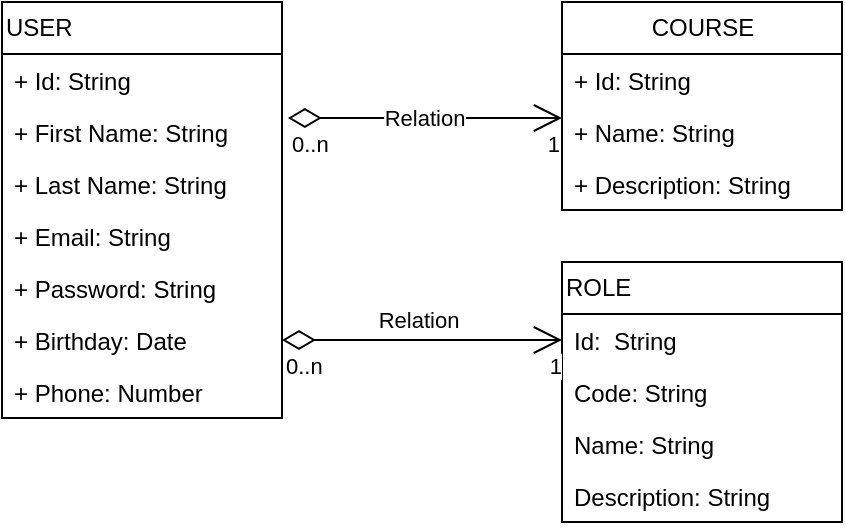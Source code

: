<mxfile version="14.5.0" type="github">
  <diagram id="d46fPLDRwOctNH4DnskL" name="Page-1">
    <mxGraphModel dx="2946" dy="1160" grid="1" gridSize="10" guides="1" tooltips="1" connect="1" arrows="1" fold="1" page="1" pageScale="1" pageWidth="850" pageHeight="1100" math="0" shadow="0">
      <root>
        <mxCell id="0" />
        <mxCell id="1" parent="0" />
        <mxCell id="MNTZzaateTjS7bNETzfV-52" value="ROLE" style="swimlane;fontStyle=0;childLayout=stackLayout;horizontal=1;startSize=26;fillColor=none;horizontalStack=0;resizeParent=1;resizeParentMax=0;resizeLast=0;collapsible=1;marginBottom=0;rounded=0;strokeWidth=1;align=left;html=1;" vertex="1" parent="1">
          <mxGeometry x="511" y="530" width="140" height="130" as="geometry">
            <mxRectangle x="400" y="740" width="90" height="26" as="alternateBounds" />
          </mxGeometry>
        </mxCell>
        <mxCell id="MNTZzaateTjS7bNETzfV-53" value="Id:  String" style="text;strokeColor=none;fillColor=none;align=left;verticalAlign=top;spacingLeft=4;spacingRight=4;overflow=hidden;rotatable=0;points=[[0,0.5],[1,0.5]];portConstraint=eastwest;" vertex="1" parent="MNTZzaateTjS7bNETzfV-52">
          <mxGeometry y="26" width="140" height="26" as="geometry" />
        </mxCell>
        <mxCell id="MNTZzaateTjS7bNETzfV-54" value="Code: String" style="text;strokeColor=none;fillColor=none;align=left;verticalAlign=top;spacingLeft=4;spacingRight=4;overflow=hidden;rotatable=0;points=[[0,0.5],[1,0.5]];portConstraint=eastwest;" vertex="1" parent="MNTZzaateTjS7bNETzfV-52">
          <mxGeometry y="52" width="140" height="26" as="geometry" />
        </mxCell>
        <mxCell id="MNTZzaateTjS7bNETzfV-56" value="Name: String" style="text;strokeColor=none;fillColor=none;align=left;verticalAlign=top;spacingLeft=4;spacingRight=4;overflow=hidden;rotatable=0;points=[[0,0.5],[1,0.5]];portConstraint=eastwest;" vertex="1" parent="MNTZzaateTjS7bNETzfV-52">
          <mxGeometry y="78" width="140" height="26" as="geometry" />
        </mxCell>
        <mxCell id="MNTZzaateTjS7bNETzfV-55" value="Description: String" style="text;strokeColor=none;fillColor=none;align=left;verticalAlign=top;spacingLeft=4;spacingRight=4;overflow=hidden;rotatable=0;points=[[0,0.5],[1,0.5]];portConstraint=eastwest;" vertex="1" parent="MNTZzaateTjS7bNETzfV-52">
          <mxGeometry y="104" width="140" height="26" as="geometry" />
        </mxCell>
        <mxCell id="MNTZzaateTjS7bNETzfV-59" value="USER" style="swimlane;fontStyle=0;childLayout=stackLayout;horizontal=1;startSize=26;fillColor=none;horizontalStack=0;resizeParent=1;resizeParentMax=0;resizeLast=0;collapsible=1;marginBottom=0;rounded=0;strokeWidth=1;align=left;html=1;" vertex="1" parent="1">
          <mxGeometry x="231" y="400" width="140" height="208" as="geometry" />
        </mxCell>
        <mxCell id="MNTZzaateTjS7bNETzfV-60" value="+ Id: String" style="text;strokeColor=none;fillColor=none;align=left;verticalAlign=top;spacingLeft=4;spacingRight=4;overflow=hidden;rotatable=0;points=[[0,0.5],[1,0.5]];portConstraint=eastwest;" vertex="1" parent="MNTZzaateTjS7bNETzfV-59">
          <mxGeometry y="26" width="140" height="26" as="geometry" />
        </mxCell>
        <mxCell id="MNTZzaateTjS7bNETzfV-61" value="+ First Name: String" style="text;strokeColor=none;fillColor=none;align=left;verticalAlign=top;spacingLeft=4;spacingRight=4;overflow=hidden;rotatable=0;points=[[0,0.5],[1,0.5]];portConstraint=eastwest;" vertex="1" parent="MNTZzaateTjS7bNETzfV-59">
          <mxGeometry y="52" width="140" height="26" as="geometry" />
        </mxCell>
        <mxCell id="MNTZzaateTjS7bNETzfV-63" value="+ Last Name: String" style="text;strokeColor=none;fillColor=none;align=left;verticalAlign=top;spacingLeft=4;spacingRight=4;overflow=hidden;rotatable=0;points=[[0,0.5],[1,0.5]];portConstraint=eastwest;" vertex="1" parent="MNTZzaateTjS7bNETzfV-59">
          <mxGeometry y="78" width="140" height="26" as="geometry" />
        </mxCell>
        <mxCell id="MNTZzaateTjS7bNETzfV-62" value="+ Email: String" style="text;strokeColor=none;fillColor=none;align=left;verticalAlign=top;spacingLeft=4;spacingRight=4;overflow=hidden;rotatable=0;points=[[0,0.5],[1,0.5]];portConstraint=eastwest;" vertex="1" parent="MNTZzaateTjS7bNETzfV-59">
          <mxGeometry y="104" width="140" height="26" as="geometry" />
        </mxCell>
        <mxCell id="MNTZzaateTjS7bNETzfV-64" value="+ Password: String" style="text;strokeColor=none;fillColor=none;align=left;verticalAlign=top;spacingLeft=4;spacingRight=4;overflow=hidden;rotatable=0;points=[[0,0.5],[1,0.5]];portConstraint=eastwest;" vertex="1" parent="MNTZzaateTjS7bNETzfV-59">
          <mxGeometry y="130" width="140" height="26" as="geometry" />
        </mxCell>
        <mxCell id="MNTZzaateTjS7bNETzfV-75" value="+ Birthday: Date" style="text;strokeColor=none;fillColor=none;align=left;verticalAlign=top;spacingLeft=4;spacingRight=4;overflow=hidden;rotatable=0;points=[[0,0.5],[1,0.5]];portConstraint=eastwest;" vertex="1" parent="MNTZzaateTjS7bNETzfV-59">
          <mxGeometry y="156" width="140" height="26" as="geometry" />
        </mxCell>
        <mxCell id="MNTZzaateTjS7bNETzfV-76" value="+ Phone: Number" style="text;strokeColor=none;fillColor=none;align=left;verticalAlign=top;spacingLeft=4;spacingRight=4;overflow=hidden;rotatable=0;points=[[0,0.5],[1,0.5]];portConstraint=eastwest;" vertex="1" parent="MNTZzaateTjS7bNETzfV-59">
          <mxGeometry y="182" width="140" height="26" as="geometry" />
        </mxCell>
        <mxCell id="MNTZzaateTjS7bNETzfV-65" value="COURSE" style="swimlane;fontStyle=0;childLayout=stackLayout;horizontal=1;startSize=26;fillColor=none;horizontalStack=0;resizeParent=1;resizeParentMax=0;resizeLast=0;collapsible=1;marginBottom=0;rounded=0;strokeWidth=1;align=center;html=1;" vertex="1" parent="1">
          <mxGeometry x="511" y="400" width="140" height="104" as="geometry" />
        </mxCell>
        <mxCell id="MNTZzaateTjS7bNETzfV-66" value="+ Id: String" style="text;strokeColor=none;fillColor=none;align=left;verticalAlign=top;spacingLeft=4;spacingRight=4;overflow=hidden;rotatable=0;points=[[0,0.5],[1,0.5]];portConstraint=eastwest;" vertex="1" parent="MNTZzaateTjS7bNETzfV-65">
          <mxGeometry y="26" width="140" height="26" as="geometry" />
        </mxCell>
        <mxCell id="MNTZzaateTjS7bNETzfV-67" value="+ Name: String" style="text;strokeColor=none;fillColor=none;align=left;verticalAlign=top;spacingLeft=4;spacingRight=4;overflow=hidden;rotatable=0;points=[[0,0.5],[1,0.5]];portConstraint=eastwest;" vertex="1" parent="MNTZzaateTjS7bNETzfV-65">
          <mxGeometry y="52" width="140" height="26" as="geometry" />
        </mxCell>
        <mxCell id="MNTZzaateTjS7bNETzfV-68" value="+ Description: String" style="text;strokeColor=none;fillColor=none;align=left;verticalAlign=top;spacingLeft=4;spacingRight=4;overflow=hidden;rotatable=0;points=[[0,0.5],[1,0.5]];portConstraint=eastwest;" vertex="1" parent="MNTZzaateTjS7bNETzfV-65">
          <mxGeometry y="78" width="140" height="26" as="geometry" />
        </mxCell>
        <mxCell id="MNTZzaateTjS7bNETzfV-71" value="Relation" style="endArrow=open;html=1;endSize=12;startArrow=diamondThin;startSize=14;startFill=0;edgeStyle=orthogonalEdgeStyle;exitX=1;exitY=0.5;exitDx=0;exitDy=0;entryX=0;entryY=0.5;entryDx=0;entryDy=0;" edge="1" parent="1" source="MNTZzaateTjS7bNETzfV-75" target="MNTZzaateTjS7bNETzfV-53">
          <mxGeometry x="-0.032" y="10" relative="1" as="geometry">
            <mxPoint x="221" y="760" as="sourcePoint" />
            <mxPoint x="641" y="569" as="targetPoint" />
            <Array as="points" />
            <mxPoint as="offset" />
          </mxGeometry>
        </mxCell>
        <mxCell id="MNTZzaateTjS7bNETzfV-72" value="0..n" style="edgeLabel;resizable=0;html=1;align=left;verticalAlign=top;" connectable="0" vertex="1" parent="MNTZzaateTjS7bNETzfV-71">
          <mxGeometry x="-1" relative="1" as="geometry" />
        </mxCell>
        <mxCell id="MNTZzaateTjS7bNETzfV-73" value="1" style="edgeLabel;resizable=0;html=1;align=right;verticalAlign=top;" connectable="0" vertex="1" parent="MNTZzaateTjS7bNETzfV-71">
          <mxGeometry x="1" relative="1" as="geometry" />
        </mxCell>
        <mxCell id="MNTZzaateTjS7bNETzfV-77" value="Relation" style="endArrow=open;html=1;endSize=12;startArrow=diamondThin;startSize=14;startFill=0;edgeStyle=orthogonalEdgeStyle;exitX=1.021;exitY=0.231;exitDx=0;exitDy=0;exitPerimeter=0;" edge="1" parent="1" source="MNTZzaateTjS7bNETzfV-61">
          <mxGeometry relative="1" as="geometry">
            <mxPoint x="431" y="800" as="sourcePoint" />
            <mxPoint x="511" y="458" as="targetPoint" />
          </mxGeometry>
        </mxCell>
        <mxCell id="MNTZzaateTjS7bNETzfV-78" value="0..n" style="edgeLabel;resizable=0;html=1;align=left;verticalAlign=top;" connectable="0" vertex="1" parent="MNTZzaateTjS7bNETzfV-77">
          <mxGeometry x="-1" relative="1" as="geometry" />
        </mxCell>
        <mxCell id="MNTZzaateTjS7bNETzfV-79" value="1" style="edgeLabel;resizable=0;html=1;align=right;verticalAlign=top;" connectable="0" vertex="1" parent="MNTZzaateTjS7bNETzfV-77">
          <mxGeometry x="1" relative="1" as="geometry" />
        </mxCell>
      </root>
    </mxGraphModel>
  </diagram>
</mxfile>
